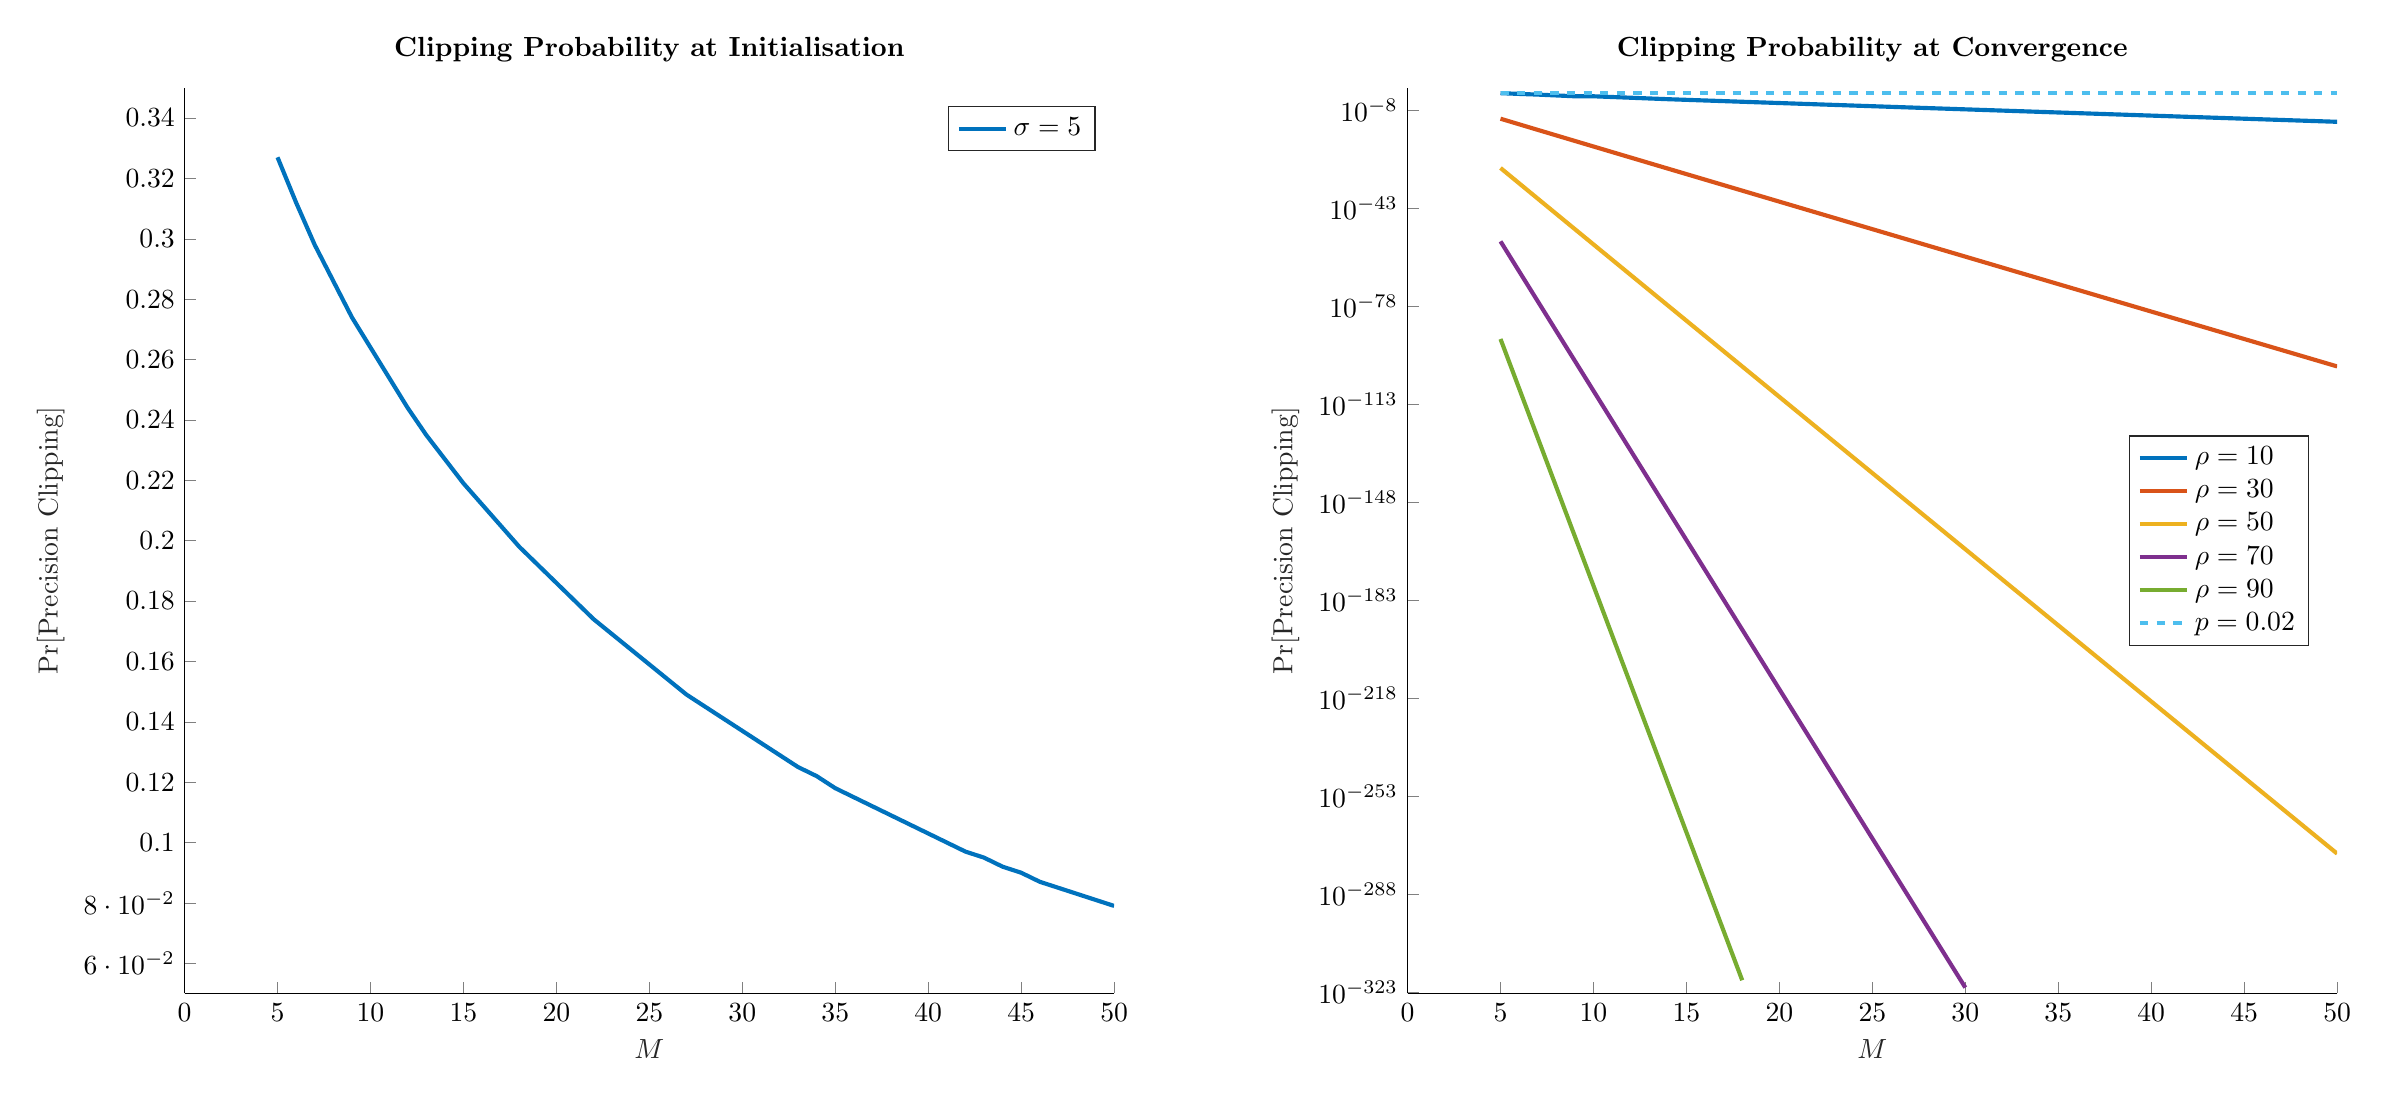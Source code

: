 % This file was created by matlab2tikz.
%
%The latest updates can be retrieved from
%  http://www.mathworks.com/matlabcentral/fileexchange/22022-matlab2tikz-matlab2tikz
%where you can also make suggestions and rate matlab2tikz.
%
\definecolor{mycolor1}{rgb}{0.0,0.447,0.741}%
\definecolor{mycolor2}{rgb}{0.85,0.325,0.098}%
\definecolor{mycolor3}{rgb}{0.929,0.694,0.125}%
\definecolor{mycolor4}{rgb}{0.494,0.184,0.556}%
\definecolor{mycolor5}{rgb}{0.466,0.674,0.188}%
\definecolor{mycolor6}{rgb}{0.301,0.745,0.933}%
%
\begin{tikzpicture}

\begin{axis}[%
width=4.648in,
height=4.528in,
at={(1.806in,0.611in)},
scale only axis,
xmin=0,
xmax=50,
xlabel style={font=\color{white!15!black}},
xlabel={$M$},
ymin=0.05,
ymax=0.35,
ylabel style={font=\color{white!15!black}},
ylabel={Pr[Precision Clipping]},
axis background/.style={fill=white},
title style={font=\bfseries},
title={Clipping Probability at Initialisation},
axis x line*=bottom,
axis y line*=left,
legend style={legend cell align=left, align=left, draw=white!15!black}
]
\addplot [color=mycolor1, line width=1.5pt]
  table[row sep=crcr]{%
5	0.327\\
6	0.312\\
7	0.298\\
8	0.286\\
9	0.274\\
10	0.264\\
11	0.254\\
12	0.244\\
13	0.235\\
14	0.227\\
15	0.219\\
16	0.212\\
17	0.205\\
18	0.198\\
19	0.192\\
20	0.186\\
21	0.18\\
22	0.174\\
23	0.169\\
24	0.164\\
25	0.159\\
26	0.154\\
27	0.149\\
28	0.145\\
29	0.141\\
30	0.137\\
31	0.133\\
32	0.129\\
33	0.125\\
34	0.122\\
35	0.118\\
36	0.115\\
37	0.112\\
38	0.109\\
39	0.106\\
40	0.103\\
41	0.1\\
42	0.097\\
43	0.095\\
44	0.092\\
45	0.09\\
46	0.087\\
47	0.085\\
48	0.083\\
49	0.081\\
50	0.079\\
};
\addlegendentry{$\sigma = 5$}

\end{axis}

\begin{axis}[%
width=4.648in,
height=4.528in,
at={(7.921in,0.611in)},
scale only axis,
xmin=0,
xmax=50,
xlabel style={font=\color{white!15!black}},
xlabel={$M$},
ymode=log,
ymin=4.941e-324,
ymax=1,
yminorticks=true,
ylabel style={font=\color{white!15!black}},
ylabel={Pr[Precision Clipping]},
axis background/.style={fill=white},
title style={font=\bfseries},
title={Clipping Probability at Convergence},
axis x line*=bottom,
axis y line*=left,
legend style={at={(0.97,0.5)}, anchor=east, legend cell align=left, align=left, draw=white!15!black}
]
\addplot [color=mycolor1, line width=1.5pt]
  table[row sep=crcr]{%
5	0.013\\
6	0.007\\
7	0.004\\
8	0.002\\
9	0.001\\
10	0.001\\
11	0.0\\
12	0.0\\
13	0.0\\
14	9.141e-05\\
15	5.376e-05\\
16	3.167e-05\\
17	1.869e-05\\
18	1.105e-05\\
19	6.536e-06\\
20	3.872e-06\\
21	2.296e-06\\
22	1.363e-06\\
23	8.1e-07\\
24	4.817e-07\\
25	2.867e-07\\
26	1.707e-07\\
27	1.017e-07\\
28	6.066e-08\\
29	3.619e-08\\
30	2.16e-08\\
31	1.29e-08\\
32	7.709e-09\\
33	4.608e-09\\
34	2.756e-09\\
35	1.649e-09\\
36	9.866e-10\\
37	5.906e-10\\
38	3.537e-10\\
39	2.119e-10\\
40	1.27e-10\\
41	7.611e-11\\
42	4.564e-11\\
43	2.737e-11\\
44	1.642e-11\\
45	9.852e-12\\
46	5.913e-12\\
47	3.549e-12\\
48	2.131e-12\\
49	1.28e-12\\
50	7.687e-13\\
};
\addlegendentry{$\rho = 10$}

\addplot [color=mycolor2, line width=1.5pt]
  table[row sep=crcr]{%
5	9.852e-12\\
6	1.002e-13\\
7	1.034e-15\\
8	1.076e-17\\
9	1.129e-19\\
10	1.191e-21\\
11	1.263e-23\\
12	1.344e-25\\
13	1.435e-27\\
14	1.537e-29\\
15	1.651e-31\\
16	1.776e-33\\
17	1.915e-35\\
18	2.069e-37\\
19	2.237e-39\\
20	2.423e-41\\
21	2.628e-43\\
22	2.853e-45\\
23	3.1e-47\\
24	3.372e-49\\
25	3.671e-51\\
26	4.0e-53\\
27	4.361e-55\\
28	4.758e-57\\
29	5.194e-59\\
30	5.674e-61\\
31	6.201e-63\\
32	6.781e-65\\
33	7.419e-67\\
34	8.121e-69\\
35	8.892e-71\\
36	9.741e-73\\
37	1.067e-74\\
38	1.17e-76\\
39	1.283e-78\\
40	1.408e-80\\
41	1.545e-82\\
42	1.696e-84\\
43	1.862e-86\\
44	2.045e-88\\
45	2.246e-90\\
46	2.468e-92\\
47	2.713e-94\\
48	2.982e-96\\
49	3.279e-98\\
50	3.606e-100\\
};
\addlegendentry{$\rho = 30$}

\addplot [color=mycolor3, line width=1.5pt]
  table[row sep=crcr]{%
5	2.545e-29\\
6	8.668e-35\\
7	2.993e-40\\
8	1.044e-45\\
9	3.671e-51\\
10	1.298e-56\\
11	4.615e-62\\
12	1.647e-67\\
13	5.899e-73\\
14	2.119e-78\\
15	7.63e-84\\
16	2.754e-89\\
17	9.957e-95\\
18	3.606e-100\\
19	1.308e-105\\
20	4.753e-111\\
21	1.729e-116\\
22	6.294e-122\\
23	2.294e-127\\
24	8.371e-133\\
25	3.057e-138\\
26	1.117e-143\\
27	4.085e-149\\
28	1.495e-154\\
29	5.475e-160\\
30	2.006e-165\\
31	7.355e-171\\
32	2.698e-176\\
33	9.901e-182\\
34	3.635e-187\\
35	1.335e-192\\
36	4.907e-198\\
37	1.804e-203\\
38	6.633e-209\\
39	2.44e-214\\
40	8.979e-220\\
41	3.305e-225\\
42	1.217e-230\\
43	4.482e-236\\
44	1.651e-241\\
45	6.086e-247\\
46	2.243e-252\\
47	8.27e-258\\
48	3.05e-263\\
49	1.125e-268\\
50	4.15e-274\\
};
\addlegendentry{$\rho = 50$}

\addplot [color=mycolor4, line width=1.5pt]
  table[row sep=crcr]{%
5	1.598e-55\\
6	3.342e-66\\
7	7.088e-77\\
8	1.519e-87\\
9	3.279e-98\\
10	7.125e-109\\
11	1.556e-119\\
12	3.411e-130\\
13	7.505e-141\\
14	1.656e-151\\
15	3.664e-162\\
16	8.124e-173\\
17	1.805e-183\\
18	4.016e-194\\
19	8.951e-205\\
20	1.998e-215\\
21	4.464e-226\\
22	9.988e-237\\
23	2.237e-247\\
24	5.014e-258\\
25	1.125e-268\\
26	2.526e-279\\
27	5.675e-290\\
28	1.276e-300\\
29	2.871e-311\\
30	6.472e-322\\
31	0\\
32	0\\
33	0\\
34	0\\
35	0\\
36	0\\
37	0\\
38	0\\
39	0\\
40	0\\
41	0\\
42	0\\
43	0\\
44	0\\
45	0\\
46	0\\
47	0\\
48	0\\
49	0\\
50	0\\
};
\addlegendentry{$\rho = 70$}

\addplot [color=mycolor5, line width=1.5pt]
  table[row sep=crcr]{%
5	2.246e-90\\
6	5.286e-108\\
7	1.261e-125\\
8	3.041e-143\\
9	7.389e-161\\
10	1.807e-178\\
11	4.439e-196\\
12	1.095e-213\\
13	2.712e-231\\
14	6.734e-249\\
15	1.676e-266\\
16	4.183e-284\\
17	1.046e-301\\
18	2.619e-319\\
19	0\\
20	0\\
21	0\\
22	0\\
23	0\\
24	0\\
25	0\\
26	0\\
27	0\\
28	0\\
29	0\\
30	0\\
31	0\\
32	0\\
33	0\\
34	0\\
35	0\\
36	0\\
37	0\\
38	0\\
39	0\\
40	0\\
41	0\\
42	0\\
43	0\\
44	0\\
45	0\\
46	0\\
47	0\\
48	0\\
49	0\\
50	0\\
};
\addlegendentry{$\rho = 90$}

\addplot [color=mycolor6, dashed, line width=1.5pt]
  table[row sep=crcr]{%
5	0.02\\
50	0.02\\
};
\addlegendentry{$p = 0.02$}

\end{axis}
\end{tikzpicture}%